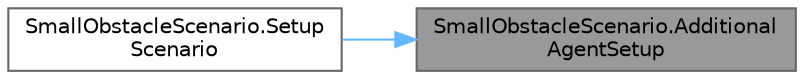 digraph "SmallObstacleScenario.AdditionalAgentSetup"
{
 // LATEX_PDF_SIZE
  bgcolor="transparent";
  edge [fontname=Helvetica,fontsize=10,labelfontname=Helvetica,labelfontsize=10];
  node [fontname=Helvetica,fontsize=10,shape=box,height=0.2,width=0.4];
  rankdir="RL";
  Node1 [id="Node000001",label="SmallObstacleScenario.Additional\lAgentSetup",height=0.2,width=0.4,color="gray40", fillcolor="grey60", style="filled", fontcolor="black",tooltip="Add additional setup for agents."];
  Node1 -> Node2 [id="edge1_Node000001_Node000002",dir="back",color="steelblue1",style="solid",tooltip=" "];
  Node2 [id="Node000002",label="SmallObstacleScenario.Setup\lScenario",height=0.2,width=0.4,color="grey40", fillcolor="white", style="filled",URL="$class_small_obstacle_scenario.html#aec5cc4d7817bd6e3486a2f49f3fe3f9f",tooltip="Populates scene with agents, gives them their destination."];
}
